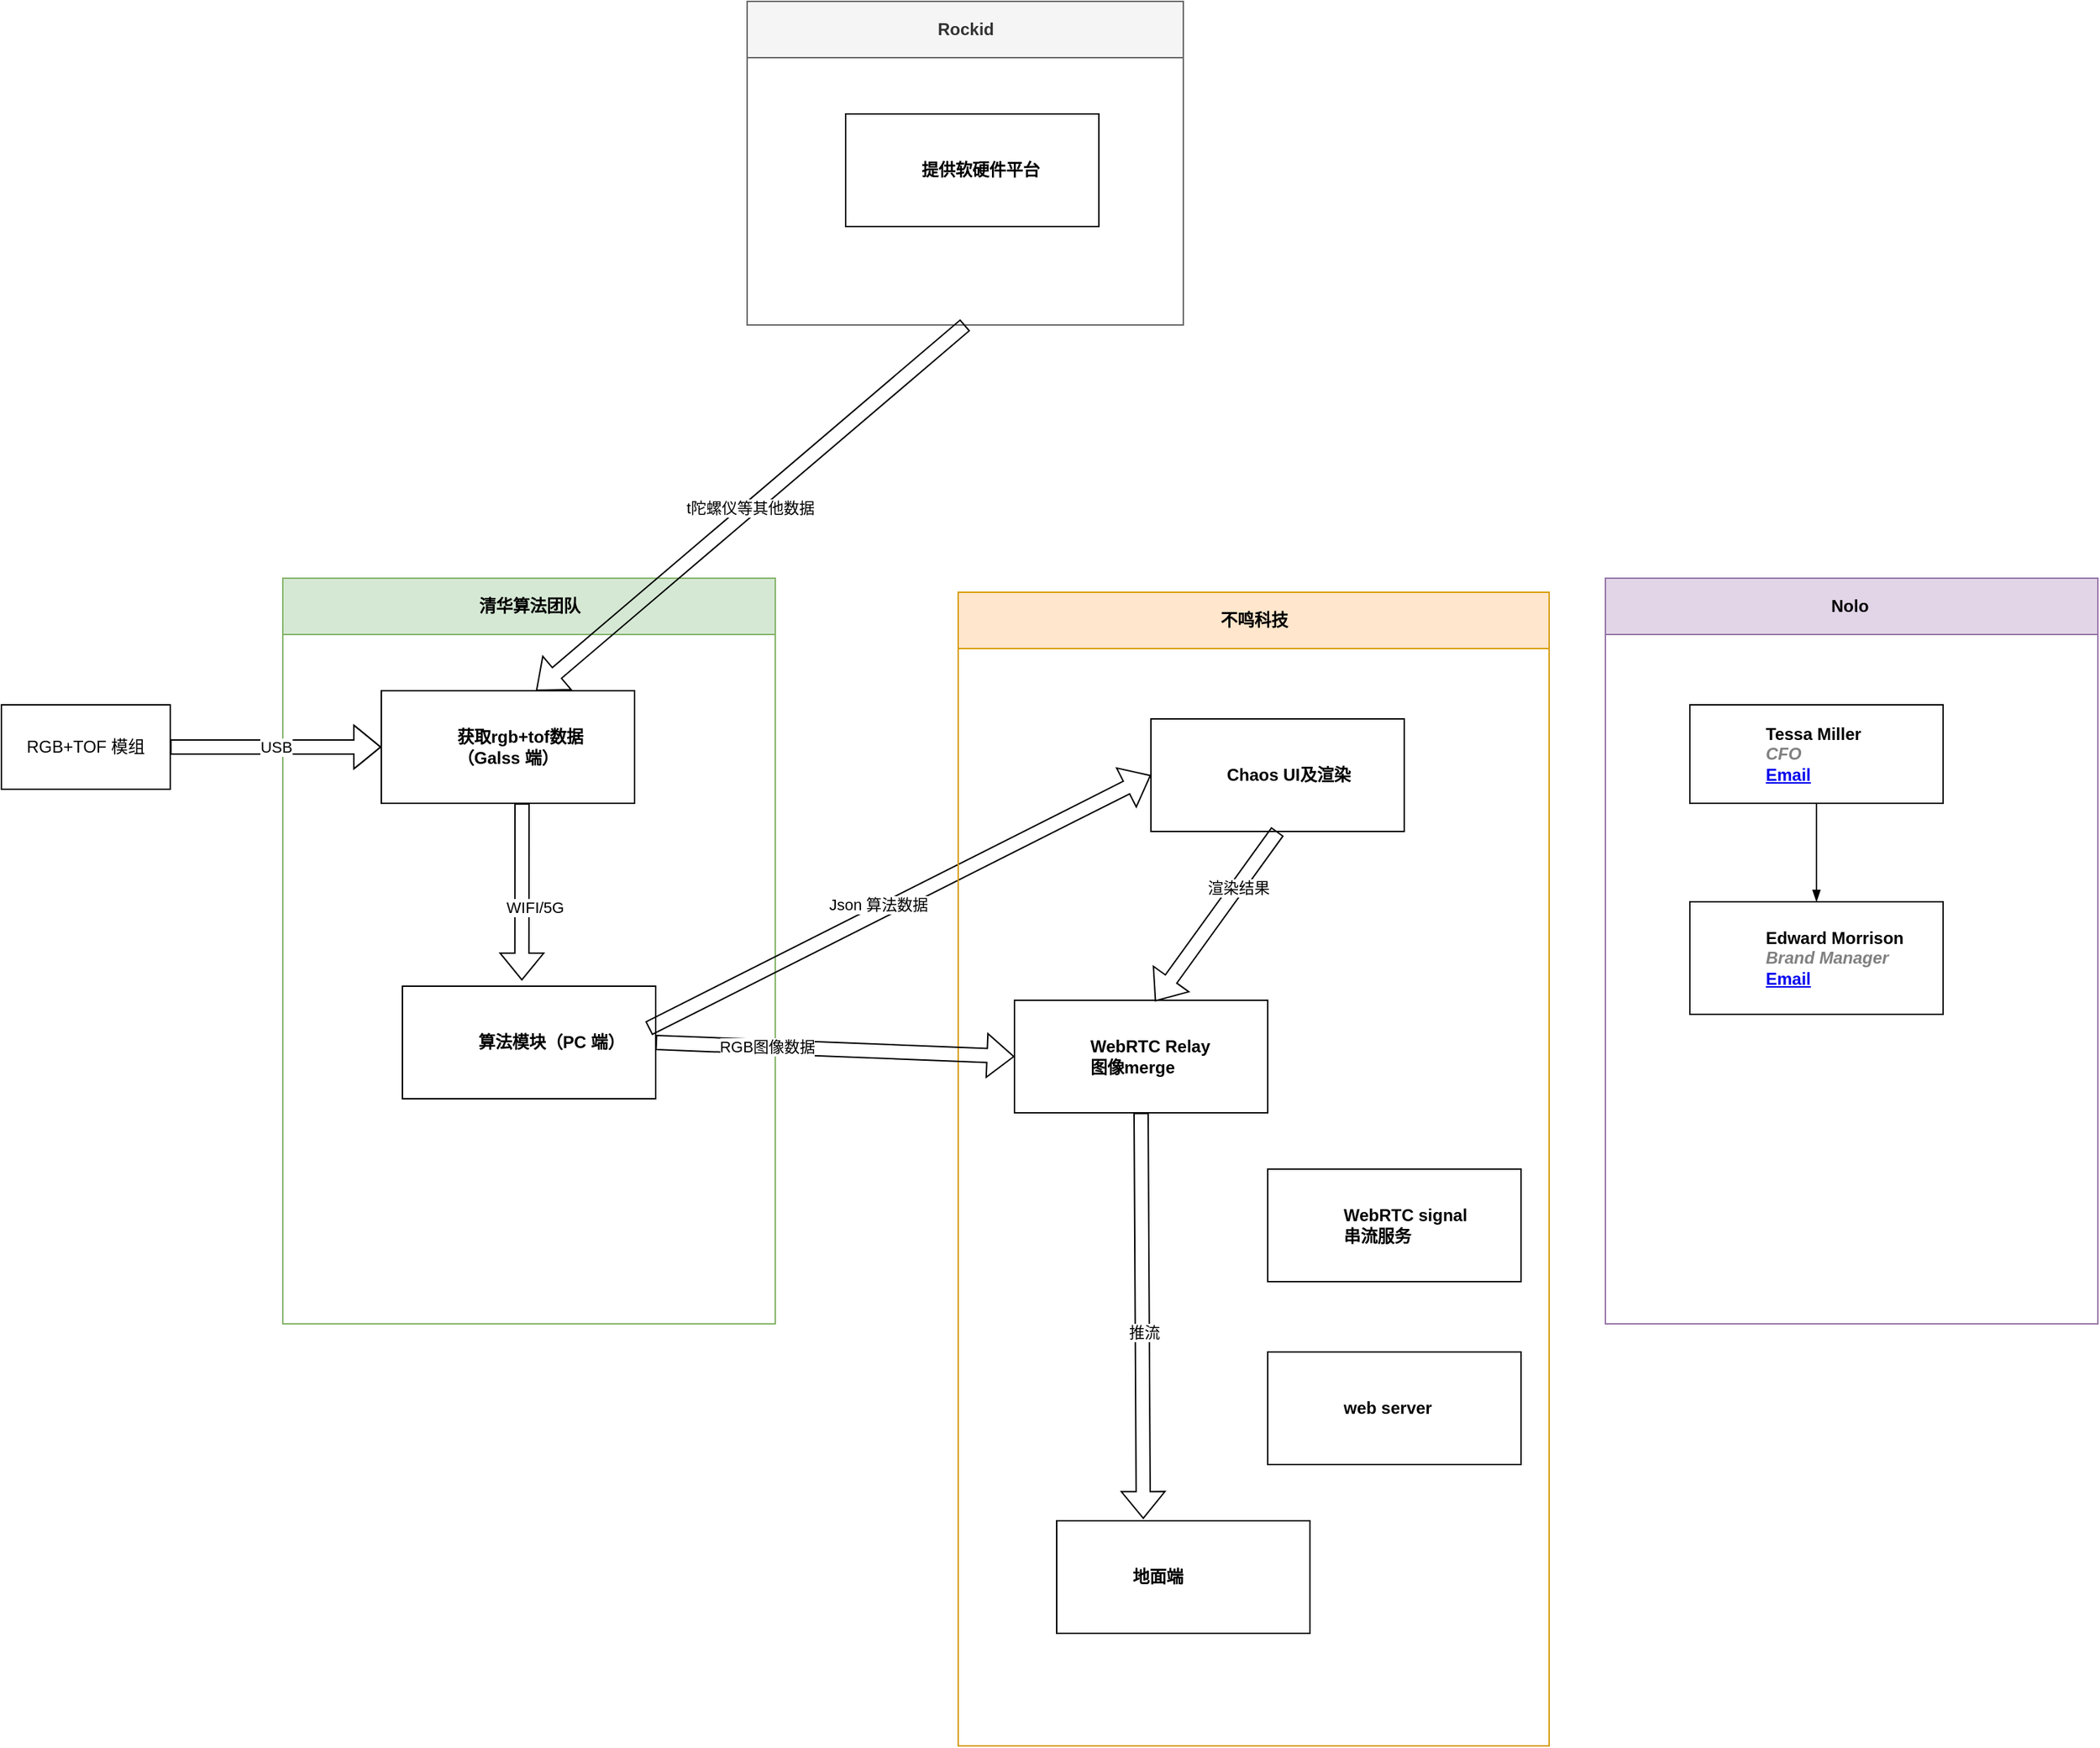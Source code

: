 <mxfile version="20.1.2" type="github">
  <diagram id="prtHgNgQTEPvFCAcTncT" name="Page-1">
    <mxGraphModel dx="1935" dy="1915" grid="1" gridSize="10" guides="1" tooltips="1" connect="1" arrows="1" fold="1" page="1" pageScale="1" pageWidth="827" pageHeight="1169" math="0" shadow="0">
      <root>
        <mxCell id="0" />
        <mxCell id="1" parent="0" />
        <mxCell id="dNxyNK7c78bLwvsdeMH5-11" value="清华算法团队" style="swimlane;html=1;startSize=40;horizontal=1;containerType=tree;glass=0;fillColor=#d5e8d4;strokeColor=#82b366;" parent="1" vertex="1">
          <mxGeometry x="30" y="90" width="350" height="530" as="geometry" />
        </mxCell>
        <UserObject label="获取rgb+tof数据&lt;br&gt;（Galss 端）" name="Edward Morrison" position="Brand Manager" location="Office 2" email="me@example.com" placeholders="1" id="K5jtcFGWHod2hciiucq--11">
          <mxCell style="label;image=https://cdn3.iconfinder.com/data/icons/user-avatars-1/512/users-10-3-128.png;whiteSpace=wrap;html=1;rounded=0;glass=0;treeFolding=1;treeMoving=1;" vertex="1" parent="dNxyNK7c78bLwvsdeMH5-11">
            <mxGeometry x="70" y="80" width="180" height="80" as="geometry" />
          </mxCell>
        </UserObject>
        <mxCell id="K5jtcFGWHod2hciiucq--27" value="" style="shape=flexArrow;endArrow=classic;html=1;rounded=0;entryX=0.555;entryY=-0.05;entryDx=0;entryDy=0;entryPerimeter=0;" edge="1" parent="dNxyNK7c78bLwvsdeMH5-11">
          <mxGeometry width="50" height="50" relative="1" as="geometry">
            <mxPoint x="170" y="160" as="sourcePoint" />
            <mxPoint x="169.9" y="286" as="targetPoint" />
          </mxGeometry>
        </mxCell>
        <mxCell id="K5jtcFGWHod2hciiucq--29" value="WIFI/5G" style="edgeLabel;html=1;align=center;verticalAlign=middle;resizable=0;points=[];" vertex="1" connectable="0" parent="K5jtcFGWHod2hciiucq--27">
          <mxGeometry x="0.178" y="9" relative="1" as="geometry">
            <mxPoint as="offset" />
          </mxGeometry>
        </mxCell>
        <UserObject label="算法模块（PC 端）" name="Edward Morrison" position="Brand Manager" location="Office 2" email="me@example.com" placeholders="1" id="K5jtcFGWHod2hciiucq--28">
          <mxCell style="label;image=https://cdn3.iconfinder.com/data/icons/user-avatars-1/512/users-10-3-128.png;whiteSpace=wrap;html=1;rounded=0;glass=0;treeFolding=1;treeMoving=1;" vertex="1" parent="dNxyNK7c78bLwvsdeMH5-11">
            <mxGeometry x="85" y="290" width="180" height="80" as="geometry" />
          </mxCell>
        </UserObject>
        <mxCell id="K5jtcFGWHod2hciiucq--34" value="" style="shape=flexArrow;endArrow=classic;html=1;rounded=0;entryX=0;entryY=0.5;entryDx=0;entryDy=0;" edge="1" parent="dNxyNK7c78bLwvsdeMH5-11" target="K5jtcFGWHod2hciiucq--33">
          <mxGeometry width="50" height="50" relative="1" as="geometry">
            <mxPoint x="260" y="320" as="sourcePoint" />
            <mxPoint x="310" y="270" as="targetPoint" />
          </mxGeometry>
        </mxCell>
        <mxCell id="K5jtcFGWHod2hciiucq--35" value="Json 算法数据" style="edgeLabel;html=1;align=center;verticalAlign=middle;resizable=0;points=[];" vertex="1" connectable="0" parent="K5jtcFGWHod2hciiucq--34">
          <mxGeometry x="-0.074" y="6" relative="1" as="geometry">
            <mxPoint as="offset" />
          </mxGeometry>
        </mxCell>
        <mxCell id="K5jtcFGWHod2hciiucq--1" value="不鸣科技" style="swimlane;html=1;startSize=40;horizontal=1;containerType=tree;glass=0;fillColor=#ffe6cc;strokeColor=#d79b00;" vertex="1" parent="1">
          <mxGeometry x="510" y="100" width="420" height="820" as="geometry" />
        </mxCell>
        <UserObject label="WebRTC Relay&lt;br&gt;图像merge" name="Edward Morrison" position="Brand Manager" location="Office 2" email="me@example.com" placeholders="1" id="K5jtcFGWHod2hciiucq--30">
          <mxCell style="label;image=https://cdn3.iconfinder.com/data/icons/user-avatars-1/512/users-10-3-128.png;whiteSpace=wrap;html=1;rounded=0;glass=0;treeFolding=1;treeMoving=1;" vertex="1" parent="K5jtcFGWHod2hciiucq--1">
            <mxGeometry x="40" y="290" width="180" height="80" as="geometry" />
          </mxCell>
        </UserObject>
        <UserObject label="Chaos UI及渲染" name="Edward Morrison" position="Brand Manager" location="Office 2" email="me@example.com" placeholders="1" id="K5jtcFGWHod2hciiucq--33">
          <mxCell style="label;image=https://cdn3.iconfinder.com/data/icons/user-avatars-1/512/users-10-3-128.png;whiteSpace=wrap;html=1;rounded=0;glass=0;treeFolding=1;treeMoving=1;" vertex="1" parent="K5jtcFGWHod2hciiucq--1">
            <mxGeometry x="137" y="90" width="180" height="80" as="geometry" />
          </mxCell>
        </UserObject>
        <mxCell id="K5jtcFGWHod2hciiucq--36" value="" style="shape=flexArrow;endArrow=classic;html=1;rounded=0;exitX=0.5;exitY=1;exitDx=0;exitDy=0;entryX=0.555;entryY=0.009;entryDx=0;entryDy=0;entryPerimeter=0;" edge="1" parent="K5jtcFGWHod2hciiucq--1" source="K5jtcFGWHod2hciiucq--33" target="K5jtcFGWHod2hciiucq--30">
          <mxGeometry width="50" height="50" relative="1" as="geometry">
            <mxPoint x="210" y="250" as="sourcePoint" />
            <mxPoint x="260" y="200" as="targetPoint" />
          </mxGeometry>
        </mxCell>
        <mxCell id="K5jtcFGWHod2hciiucq--37" value="渲染结果" style="edgeLabel;html=1;align=center;verticalAlign=middle;resizable=0;points=[];" vertex="1" connectable="0" parent="K5jtcFGWHod2hciiucq--36">
          <mxGeometry x="-0.347" relative="1" as="geometry">
            <mxPoint as="offset" />
          </mxGeometry>
        </mxCell>
        <UserObject label="地面端" name="Edward Morrison" position="Brand Manager" location="Office 2" email="me@example.com" placeholders="1" id="K5jtcFGWHod2hciiucq--38">
          <mxCell style="label;image=https://cdn3.iconfinder.com/data/icons/user-avatars-1/512/users-10-3-128.png;whiteSpace=wrap;html=1;rounded=0;glass=0;treeFolding=1;treeMoving=1;" vertex="1" parent="K5jtcFGWHod2hciiucq--1">
            <mxGeometry x="70" y="660" width="180" height="80" as="geometry" />
          </mxCell>
        </UserObject>
        <UserObject label="WebRTC signal&lt;br&gt;串流服务" name="Edward Morrison" position="Brand Manager" location="Office 2" email="me@example.com" placeholders="1" id="K5jtcFGWHod2hciiucq--39">
          <mxCell style="label;image=https://cdn3.iconfinder.com/data/icons/user-avatars-1/512/users-10-3-128.png;whiteSpace=wrap;html=1;rounded=0;glass=0;treeFolding=1;treeMoving=1;" vertex="1" parent="K5jtcFGWHod2hciiucq--1">
            <mxGeometry x="220" y="410" width="180" height="80" as="geometry" />
          </mxCell>
        </UserObject>
        <UserObject label="web server" name="Edward Morrison" position="Brand Manager" location="Office 2" email="me@example.com" placeholders="1" id="K5jtcFGWHod2hciiucq--42">
          <mxCell style="label;image=https://cdn3.iconfinder.com/data/icons/user-avatars-1/512/users-10-3-128.png;whiteSpace=wrap;html=1;rounded=0;glass=0;treeFolding=1;treeMoving=1;" vertex="1" parent="K5jtcFGWHod2hciiucq--1">
            <mxGeometry x="220" y="540" width="180" height="80" as="geometry" />
          </mxCell>
        </UserObject>
        <mxCell id="K5jtcFGWHod2hciiucq--45" value="" style="shape=flexArrow;endArrow=classic;html=1;rounded=0;exitX=0.5;exitY=1;exitDx=0;exitDy=0;entryX=0.342;entryY=-0.016;entryDx=0;entryDy=0;entryPerimeter=0;" edge="1" parent="K5jtcFGWHod2hciiucq--1" source="K5jtcFGWHod2hciiucq--30" target="K5jtcFGWHod2hciiucq--38">
          <mxGeometry width="50" height="50" relative="1" as="geometry">
            <mxPoint x="110" y="420" as="sourcePoint" />
            <mxPoint x="160" y="590" as="targetPoint" />
          </mxGeometry>
        </mxCell>
        <mxCell id="K5jtcFGWHod2hciiucq--46" value="推流" style="edgeLabel;html=1;align=center;verticalAlign=middle;resizable=0;points=[];" vertex="1" connectable="0" parent="K5jtcFGWHod2hciiucq--45">
          <mxGeometry x="0.076" y="1" relative="1" as="geometry">
            <mxPoint as="offset" />
          </mxGeometry>
        </mxCell>
        <mxCell id="K5jtcFGWHod2hciiucq--5" value="Nolo&amp;nbsp;" style="swimlane;html=1;startSize=40;horizontal=1;containerType=tree;glass=0;fillColor=#e1d5e7;strokeColor=#9673a6;" vertex="1" parent="1">
          <mxGeometry x="970" y="90" width="350" height="530" as="geometry" />
        </mxCell>
        <UserObject label="Tessa Miller&lt;br&gt;&lt;i style=&quot;color: gray&quot;&gt;CFO&lt;/i&gt;&lt;br&gt;&lt;a href=&quot;mailto:me@example.com&quot;&gt;Email&lt;/a&gt;" name="Tessa Miller" position="CFO" location="Office 1" email="me@example.com" placeholders="1" link="https://www.draw.io" id="K5jtcFGWHod2hciiucq--6">
          <mxCell style="label;image=https://cdn3.iconfinder.com/data/icons/user-avatars-1/512/users-3-128.png;whiteSpace=wrap;html=1;rounded=0;glass=0;treeMoving=1;treeFolding=1;" vertex="1" parent="K5jtcFGWHod2hciiucq--5">
            <mxGeometry x="60" y="90" width="180" height="70" as="geometry" />
          </mxCell>
        </UserObject>
        <mxCell id="K5jtcFGWHod2hciiucq--7" value="" style="endArrow=blockThin;endFill=1;fontSize=11;edgeStyle=elbowEdgeStyle;elbow=vertical;rounded=0;" edge="1" parent="K5jtcFGWHod2hciiucq--5" source="K5jtcFGWHod2hciiucq--6" target="K5jtcFGWHod2hciiucq--8">
          <mxGeometry relative="1" as="geometry" />
        </mxCell>
        <UserObject label="Edward Morrison&lt;br&gt;&lt;i style=&quot;color: gray&quot;&gt;Brand Manager&lt;/i&gt;&lt;br&gt;&lt;a href=&quot;mailto:me@example.com&quot;&gt;Email&lt;/a&gt;" name="Edward Morrison" position="Brand Manager" location="Office 2" email="me@example.com" placeholders="1" link="https://www.draw.io" id="K5jtcFGWHod2hciiucq--8">
          <mxCell style="label;image=https://cdn3.iconfinder.com/data/icons/user-avatars-1/512/users-10-3-128.png;whiteSpace=wrap;html=1;rounded=0;glass=0;treeFolding=1;treeMoving=1;" vertex="1" parent="K5jtcFGWHod2hciiucq--5">
            <mxGeometry x="60" y="230" width="180" height="80" as="geometry" />
          </mxCell>
        </UserObject>
        <mxCell id="K5jtcFGWHod2hciiucq--9" value="RGB+TOF 模组" style="rounded=0;whiteSpace=wrap;html=1;" vertex="1" parent="1">
          <mxGeometry x="-170" y="180" width="120" height="60" as="geometry" />
        </mxCell>
        <mxCell id="K5jtcFGWHod2hciiucq--15" value="USB" style="shape=flexArrow;endArrow=classic;html=1;rounded=0;exitX=1;exitY=0.5;exitDx=0;exitDy=0;entryX=0;entryY=0.5;entryDx=0;entryDy=0;" edge="1" parent="1" source="K5jtcFGWHod2hciiucq--9" target="K5jtcFGWHod2hciiucq--11">
          <mxGeometry width="50" height="50" relative="1" as="geometry">
            <mxPoint x="-30" y="240" as="sourcePoint" />
            <mxPoint x="20" y="190" as="targetPoint" />
            <Array as="points">
              <mxPoint x="30" y="210" />
            </Array>
          </mxGeometry>
        </mxCell>
        <mxCell id="K5jtcFGWHod2hciiucq--16" value="Rockid" style="swimlane;html=1;startSize=40;horizontal=1;containerType=tree;glass=0;fillColor=#f5f5f5;fontColor=#333333;strokeColor=#666666;" vertex="1" parent="1">
          <mxGeometry x="360" y="-320" width="310" height="230" as="geometry" />
        </mxCell>
        <UserObject label="提供软硬件平台" name="Edward Morrison" position="Brand Manager" location="Office 2" email="me@example.com" placeholders="1" id="K5jtcFGWHod2hciiucq--20">
          <mxCell style="label;image=https://cdn3.iconfinder.com/data/icons/user-avatars-1/512/users-10-3-128.png;whiteSpace=wrap;html=1;rounded=0;glass=0;treeFolding=1;treeMoving=1;" vertex="1" parent="K5jtcFGWHod2hciiucq--16">
            <mxGeometry x="70" y="80" width="180" height="80" as="geometry" />
          </mxCell>
        </UserObject>
        <mxCell id="K5jtcFGWHod2hciiucq--21" value="t陀螺仪等其他数据" style="shape=flexArrow;endArrow=classic;html=1;rounded=0;entryX=0.611;entryY=0;entryDx=0;entryDy=0;entryPerimeter=0;exitX=0.5;exitY=1;exitDx=0;exitDy=0;" edge="1" parent="1" source="K5jtcFGWHod2hciiucq--16" target="K5jtcFGWHod2hciiucq--11">
          <mxGeometry width="50" height="50" relative="1" as="geometry">
            <mxPoint x="320" y="-140" as="sourcePoint" />
            <mxPoint x="370" y="-200" as="targetPoint" />
          </mxGeometry>
        </mxCell>
        <mxCell id="K5jtcFGWHod2hciiucq--31" value="" style="shape=flexArrow;endArrow=classic;html=1;rounded=0;entryX=0;entryY=0.5;entryDx=0;entryDy=0;exitX=1;exitY=0.5;exitDx=0;exitDy=0;" edge="1" parent="1" source="K5jtcFGWHod2hciiucq--28" target="K5jtcFGWHod2hciiucq--30">
          <mxGeometry width="50" height="50" relative="1" as="geometry">
            <mxPoint x="300" y="450" as="sourcePoint" />
            <mxPoint x="350" y="400" as="targetPoint" />
          </mxGeometry>
        </mxCell>
        <mxCell id="K5jtcFGWHod2hciiucq--32" value="RGB图像数据" style="edgeLabel;html=1;align=center;verticalAlign=middle;resizable=0;points=[];" vertex="1" connectable="0" parent="K5jtcFGWHod2hciiucq--31">
          <mxGeometry x="-0.379" relative="1" as="geometry">
            <mxPoint as="offset" />
          </mxGeometry>
        </mxCell>
      </root>
    </mxGraphModel>
  </diagram>
</mxfile>
